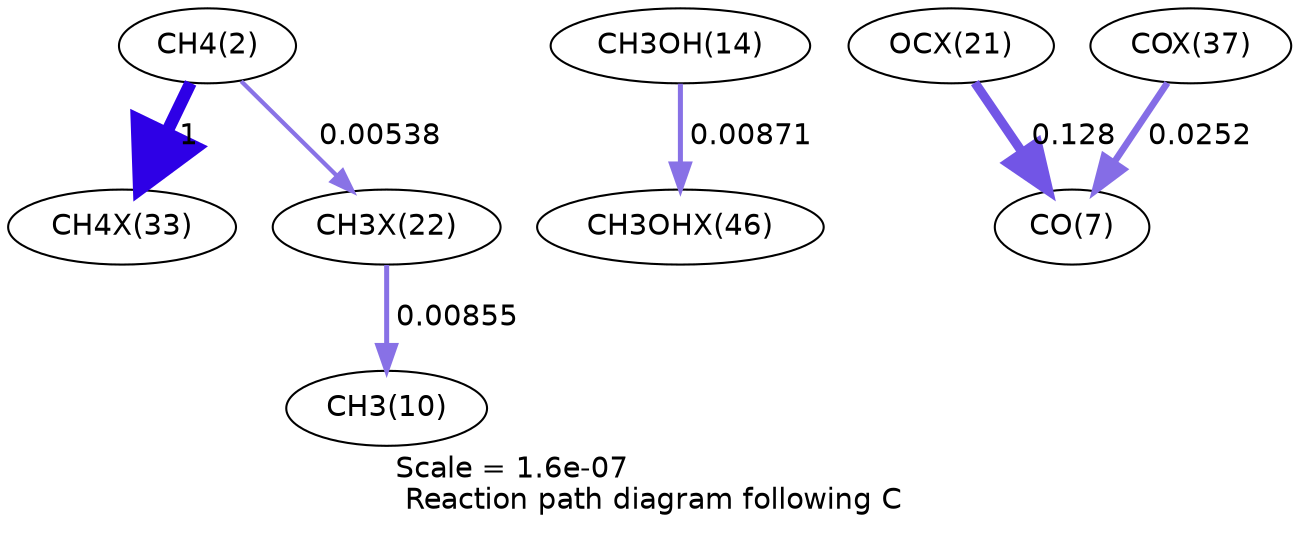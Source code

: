 digraph reaction_paths {
center=1;
s4 -> s49[fontname="Helvetica", penwidth=6, arrowsize=3, color="0.7, 1.5, 0.9"
, label=" 1"];
s4 -> s44[fontname="Helvetica", penwidth=2.05, arrowsize=1.03, color="0.7, 0.505, 0.9"
, label=" 0.00538"];
s44 -> s12[fontname="Helvetica", penwidth=2.41, arrowsize=1.2, color="0.7, 0.509, 0.9"
, label=" 0.00855"];
s16 -> s59[fontname="Helvetica", penwidth=2.42, arrowsize=1.21, color="0.7, 0.509, 0.9"
, label=" 0.00871"];
s43 -> s9[fontname="Helvetica", penwidth=4.45, arrowsize=2.22, color="0.7, 0.628, 0.9"
, label=" 0.128"];
s53 -> s9[fontname="Helvetica", penwidth=3.22, arrowsize=1.61, color="0.7, 0.525, 0.9"
, label=" 0.0252"];
s4 [ fontname="Helvetica", label="CH4(2)"];
s9 [ fontname="Helvetica", label="CO(7)"];
s12 [ fontname="Helvetica", label="CH3(10)"];
s16 [ fontname="Helvetica", label="CH3OH(14)"];
s43 [ fontname="Helvetica", label="OCX(21)"];
s44 [ fontname="Helvetica", label="CH3X(22)"];
s49 [ fontname="Helvetica", label="CH4X(33)"];
s53 [ fontname="Helvetica", label="COX(37)"];
s59 [ fontname="Helvetica", label="CH3OHX(46)"];
 label = "Scale = 1.6e-07\l Reaction path diagram following C";
 fontname = "Helvetica";
}
